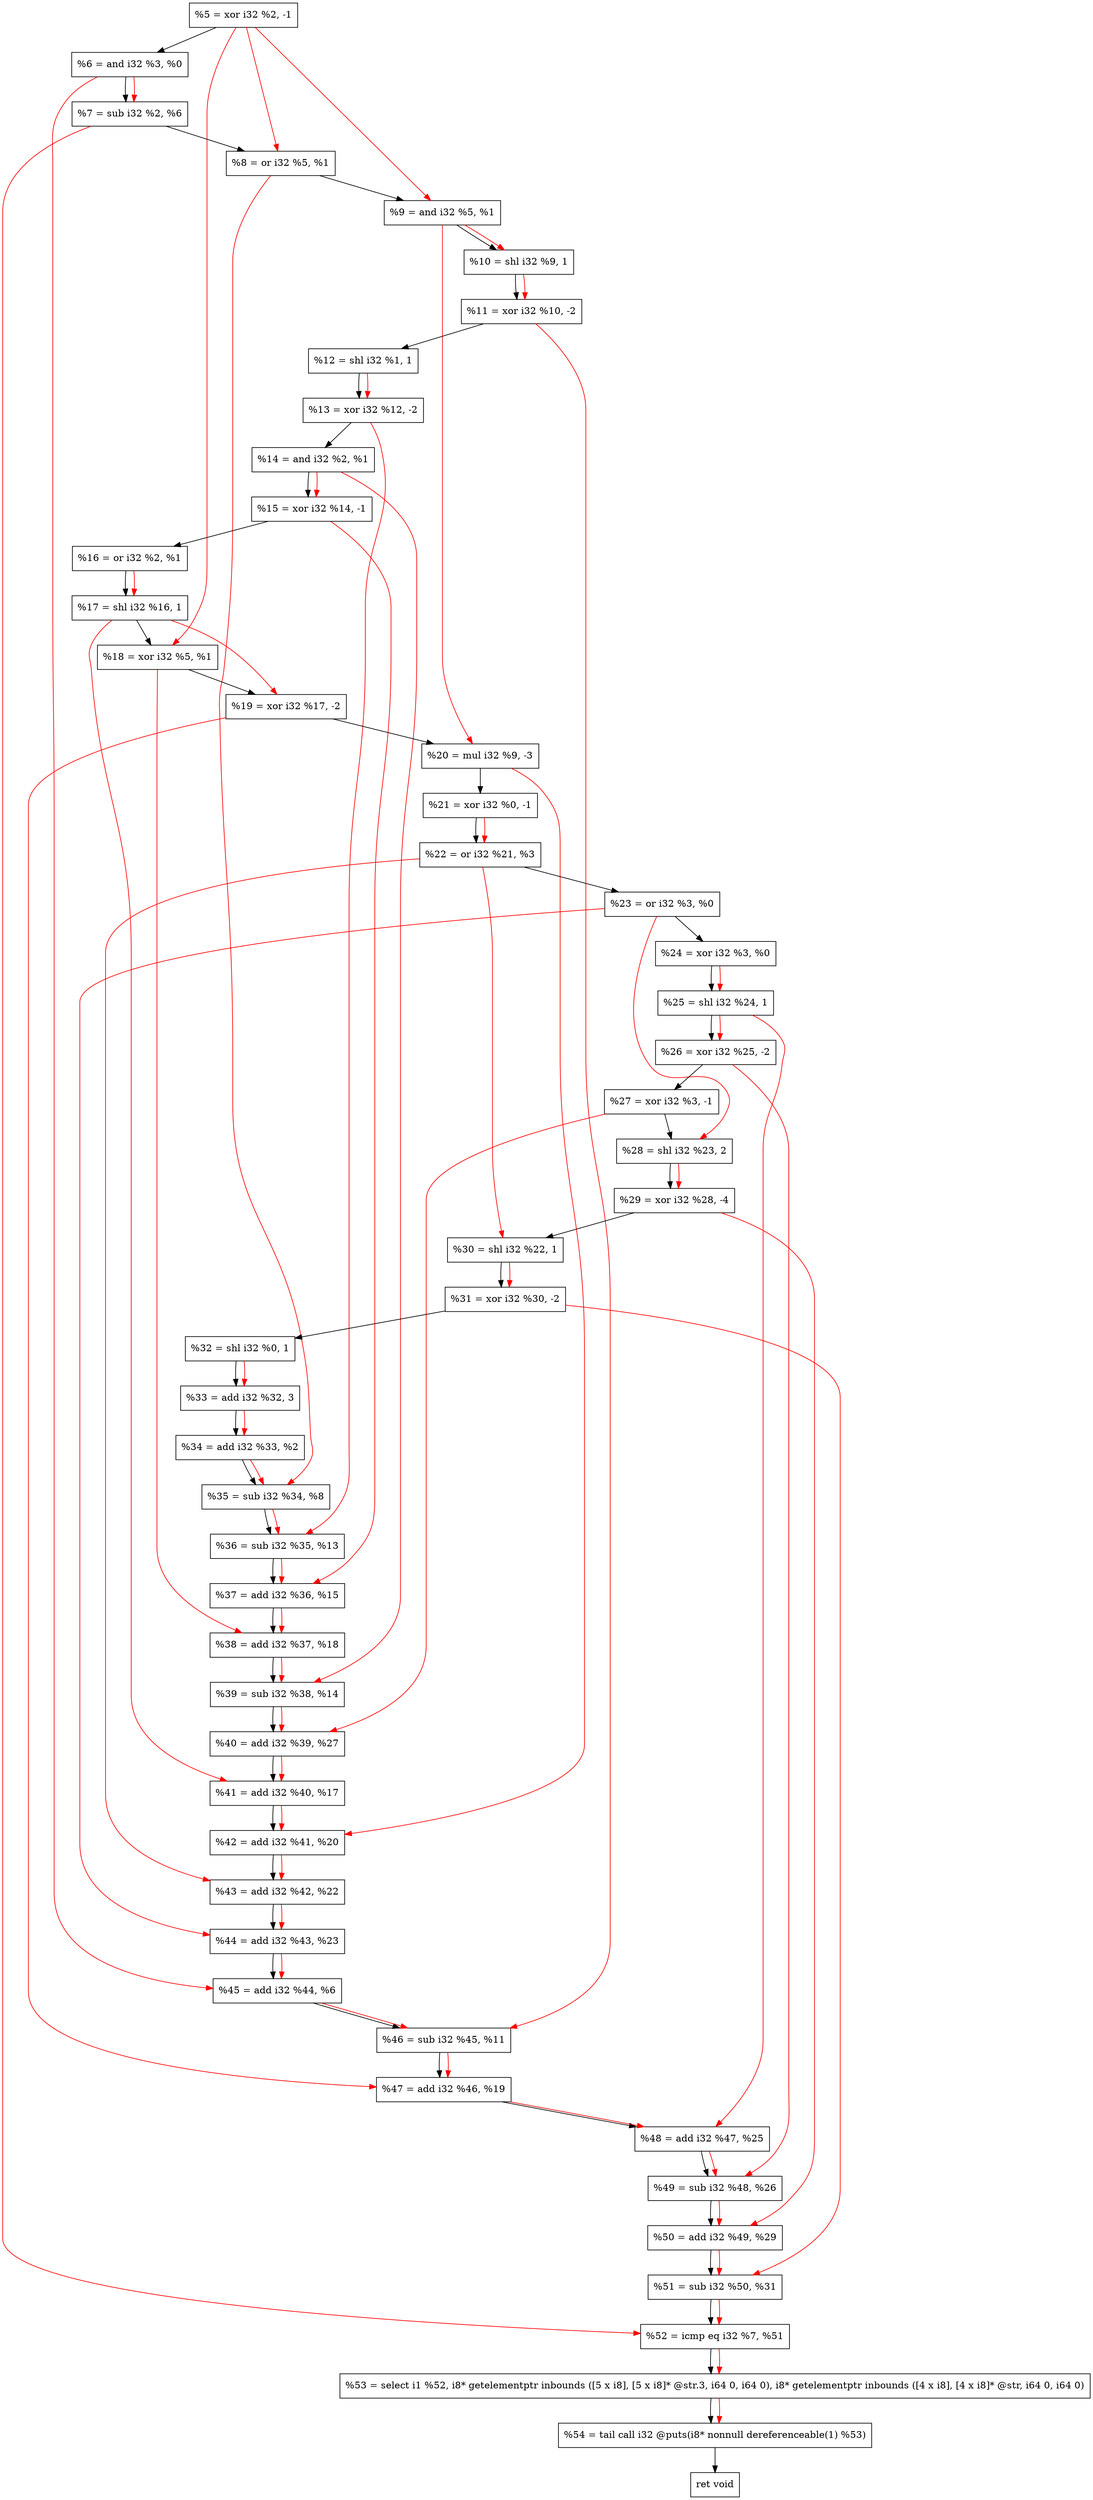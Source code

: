 digraph "DFG for'crackme' function" {
	Node0x1dbed60[shape=record, label="  %5 = xor i32 %2, -1"];
	Node0x1dbedd0[shape=record, label="  %6 = and i32 %3, %0"];
	Node0x1dbee40[shape=record, label="  %7 = sub i32 %2, %6"];
	Node0x1dbeeb0[shape=record, label="  %8 = or i32 %5, %1"];
	Node0x1dbef20[shape=record, label="  %9 = and i32 %5, %1"];
	Node0x1dbefc0[shape=record, label="  %10 = shl i32 %9, 1"];
	Node0x1dbf060[shape=record, label="  %11 = xor i32 %10, -2"];
	Node0x1dbf0d0[shape=record, label="  %12 = shl i32 %1, 1"];
	Node0x1dbf140[shape=record, label="  %13 = xor i32 %12, -2"];
	Node0x1dbf1b0[shape=record, label="  %14 = and i32 %2, %1"];
	Node0x1dbf220[shape=record, label="  %15 = xor i32 %14, -1"];
	Node0x1dbf290[shape=record, label="  %16 = or i32 %2, %1"];
	Node0x1dbf300[shape=record, label="  %17 = shl i32 %16, 1"];
	Node0x1dbf370[shape=record, label="  %18 = xor i32 %5, %1"];
	Node0x1dbf3e0[shape=record, label="  %19 = xor i32 %17, -2"];
	Node0x1dbf480[shape=record, label="  %20 = mul i32 %9, -3"];
	Node0x1dbf4f0[shape=record, label="  %21 = xor i32 %0, -1"];
	Node0x1dbf560[shape=record, label="  %22 = or i32 %21, %3"];
	Node0x1dbf5d0[shape=record, label="  %23 = or i32 %3, %0"];
	Node0x1dbf640[shape=record, label="  %24 = xor i32 %3, %0"];
	Node0x1dbf6b0[shape=record, label="  %25 = shl i32 %24, 1"];
	Node0x1dbf720[shape=record, label="  %26 = xor i32 %25, -2"];
	Node0x1dbf790[shape=record, label="  %27 = xor i32 %3, -1"];
	Node0x1dbf830[shape=record, label="  %28 = shl i32 %23, 2"];
	Node0x1dbf8d0[shape=record, label="  %29 = xor i32 %28, -4"];
	Node0x1dbf940[shape=record, label="  %30 = shl i32 %22, 1"];
	Node0x1dbf9b0[shape=record, label="  %31 = xor i32 %30, -2"];
	Node0x1dbfa20[shape=record, label="  %32 = shl i32 %0, 1"];
	Node0x1dbfcd0[shape=record, label="  %33 = add i32 %32, 3"];
	Node0x1dbfd40[shape=record, label="  %34 = add i32 %33, %2"];
	Node0x1dbfdb0[shape=record, label="  %35 = sub i32 %34, %8"];
	Node0x1dbfe20[shape=record, label="  %36 = sub i32 %35, %13"];
	Node0x1dbfe90[shape=record, label="  %37 = add i32 %36, %15"];
	Node0x1dbff00[shape=record, label="  %38 = add i32 %37, %18"];
	Node0x1dbff70[shape=record, label="  %39 = sub i32 %38, %14"];
	Node0x1dbffe0[shape=record, label="  %40 = add i32 %39, %27"];
	Node0x1dc0050[shape=record, label="  %41 = add i32 %40, %17"];
	Node0x1dc00c0[shape=record, label="  %42 = add i32 %41, %20"];
	Node0x1dc0130[shape=record, label="  %43 = add i32 %42, %22"];
	Node0x1dc01a0[shape=record, label="  %44 = add i32 %43, %23"];
	Node0x1dc0210[shape=record, label="  %45 = add i32 %44, %6"];
	Node0x1dc0280[shape=record, label="  %46 = sub i32 %45, %11"];
	Node0x1dc02f0[shape=record, label="  %47 = add i32 %46, %19"];
	Node0x1dc0360[shape=record, label="  %48 = add i32 %47, %25"];
	Node0x1dc03d0[shape=record, label="  %49 = sub i32 %48, %26"];
	Node0x1dc0440[shape=record, label="  %50 = add i32 %49, %29"];
	Node0x1dc04b0[shape=record, label="  %51 = sub i32 %50, %31"];
	Node0x1dc0520[shape=record, label="  %52 = icmp eq i32 %7, %51"];
	Node0x1d5f268[shape=record, label="  %53 = select i1 %52, i8* getelementptr inbounds ([5 x i8], [5 x i8]* @str.3, i64 0, i64 0), i8* getelementptr inbounds ([4 x i8], [4 x i8]* @str, i64 0, i64 0)"];
	Node0x1dc09c0[shape=record, label="  %54 = tail call i32 @puts(i8* nonnull dereferenceable(1) %53)"];
	Node0x1dc0a10[shape=record, label="  ret void"];
	Node0x1dbed60 -> Node0x1dbedd0;
	Node0x1dbedd0 -> Node0x1dbee40;
	Node0x1dbee40 -> Node0x1dbeeb0;
	Node0x1dbeeb0 -> Node0x1dbef20;
	Node0x1dbef20 -> Node0x1dbefc0;
	Node0x1dbefc0 -> Node0x1dbf060;
	Node0x1dbf060 -> Node0x1dbf0d0;
	Node0x1dbf0d0 -> Node0x1dbf140;
	Node0x1dbf140 -> Node0x1dbf1b0;
	Node0x1dbf1b0 -> Node0x1dbf220;
	Node0x1dbf220 -> Node0x1dbf290;
	Node0x1dbf290 -> Node0x1dbf300;
	Node0x1dbf300 -> Node0x1dbf370;
	Node0x1dbf370 -> Node0x1dbf3e0;
	Node0x1dbf3e0 -> Node0x1dbf480;
	Node0x1dbf480 -> Node0x1dbf4f0;
	Node0x1dbf4f0 -> Node0x1dbf560;
	Node0x1dbf560 -> Node0x1dbf5d0;
	Node0x1dbf5d0 -> Node0x1dbf640;
	Node0x1dbf640 -> Node0x1dbf6b0;
	Node0x1dbf6b0 -> Node0x1dbf720;
	Node0x1dbf720 -> Node0x1dbf790;
	Node0x1dbf790 -> Node0x1dbf830;
	Node0x1dbf830 -> Node0x1dbf8d0;
	Node0x1dbf8d0 -> Node0x1dbf940;
	Node0x1dbf940 -> Node0x1dbf9b0;
	Node0x1dbf9b0 -> Node0x1dbfa20;
	Node0x1dbfa20 -> Node0x1dbfcd0;
	Node0x1dbfcd0 -> Node0x1dbfd40;
	Node0x1dbfd40 -> Node0x1dbfdb0;
	Node0x1dbfdb0 -> Node0x1dbfe20;
	Node0x1dbfe20 -> Node0x1dbfe90;
	Node0x1dbfe90 -> Node0x1dbff00;
	Node0x1dbff00 -> Node0x1dbff70;
	Node0x1dbff70 -> Node0x1dbffe0;
	Node0x1dbffe0 -> Node0x1dc0050;
	Node0x1dc0050 -> Node0x1dc00c0;
	Node0x1dc00c0 -> Node0x1dc0130;
	Node0x1dc0130 -> Node0x1dc01a0;
	Node0x1dc01a0 -> Node0x1dc0210;
	Node0x1dc0210 -> Node0x1dc0280;
	Node0x1dc0280 -> Node0x1dc02f0;
	Node0x1dc02f0 -> Node0x1dc0360;
	Node0x1dc0360 -> Node0x1dc03d0;
	Node0x1dc03d0 -> Node0x1dc0440;
	Node0x1dc0440 -> Node0x1dc04b0;
	Node0x1dc04b0 -> Node0x1dc0520;
	Node0x1dc0520 -> Node0x1d5f268;
	Node0x1d5f268 -> Node0x1dc09c0;
	Node0x1dc09c0 -> Node0x1dc0a10;
edge [color=red]
	Node0x1dbedd0 -> Node0x1dbee40;
	Node0x1dbed60 -> Node0x1dbeeb0;
	Node0x1dbed60 -> Node0x1dbef20;
	Node0x1dbef20 -> Node0x1dbefc0;
	Node0x1dbefc0 -> Node0x1dbf060;
	Node0x1dbf0d0 -> Node0x1dbf140;
	Node0x1dbf1b0 -> Node0x1dbf220;
	Node0x1dbf290 -> Node0x1dbf300;
	Node0x1dbed60 -> Node0x1dbf370;
	Node0x1dbf300 -> Node0x1dbf3e0;
	Node0x1dbef20 -> Node0x1dbf480;
	Node0x1dbf4f0 -> Node0x1dbf560;
	Node0x1dbf640 -> Node0x1dbf6b0;
	Node0x1dbf6b0 -> Node0x1dbf720;
	Node0x1dbf5d0 -> Node0x1dbf830;
	Node0x1dbf830 -> Node0x1dbf8d0;
	Node0x1dbf560 -> Node0x1dbf940;
	Node0x1dbf940 -> Node0x1dbf9b0;
	Node0x1dbfa20 -> Node0x1dbfcd0;
	Node0x1dbfcd0 -> Node0x1dbfd40;
	Node0x1dbfd40 -> Node0x1dbfdb0;
	Node0x1dbeeb0 -> Node0x1dbfdb0;
	Node0x1dbfdb0 -> Node0x1dbfe20;
	Node0x1dbf140 -> Node0x1dbfe20;
	Node0x1dbfe20 -> Node0x1dbfe90;
	Node0x1dbf220 -> Node0x1dbfe90;
	Node0x1dbfe90 -> Node0x1dbff00;
	Node0x1dbf370 -> Node0x1dbff00;
	Node0x1dbff00 -> Node0x1dbff70;
	Node0x1dbf1b0 -> Node0x1dbff70;
	Node0x1dbff70 -> Node0x1dbffe0;
	Node0x1dbf790 -> Node0x1dbffe0;
	Node0x1dbffe0 -> Node0x1dc0050;
	Node0x1dbf300 -> Node0x1dc0050;
	Node0x1dc0050 -> Node0x1dc00c0;
	Node0x1dbf480 -> Node0x1dc00c0;
	Node0x1dc00c0 -> Node0x1dc0130;
	Node0x1dbf560 -> Node0x1dc0130;
	Node0x1dc0130 -> Node0x1dc01a0;
	Node0x1dbf5d0 -> Node0x1dc01a0;
	Node0x1dc01a0 -> Node0x1dc0210;
	Node0x1dbedd0 -> Node0x1dc0210;
	Node0x1dc0210 -> Node0x1dc0280;
	Node0x1dbf060 -> Node0x1dc0280;
	Node0x1dc0280 -> Node0x1dc02f0;
	Node0x1dbf3e0 -> Node0x1dc02f0;
	Node0x1dc02f0 -> Node0x1dc0360;
	Node0x1dbf6b0 -> Node0x1dc0360;
	Node0x1dc0360 -> Node0x1dc03d0;
	Node0x1dbf720 -> Node0x1dc03d0;
	Node0x1dc03d0 -> Node0x1dc0440;
	Node0x1dbf8d0 -> Node0x1dc0440;
	Node0x1dc0440 -> Node0x1dc04b0;
	Node0x1dbf9b0 -> Node0x1dc04b0;
	Node0x1dbee40 -> Node0x1dc0520;
	Node0x1dc04b0 -> Node0x1dc0520;
	Node0x1dc0520 -> Node0x1d5f268;
	Node0x1d5f268 -> Node0x1dc09c0;
}
